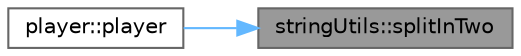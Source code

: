 digraph "stringUtils::splitInTwo"
{
 // LATEX_PDF_SIZE
  bgcolor="transparent";
  edge [fontname=Helvetica,fontsize=10,labelfontname=Helvetica,labelfontsize=10];
  node [fontname=Helvetica,fontsize=10,shape=box,height=0.2,width=0.4];
  rankdir="RL";
  Node1 [id="Node000001",label="stringUtils::splitInTwo",height=0.2,width=0.4,color="gray40", fillcolor="grey60", style="filled", fontcolor="black",tooltip=" "];
  Node1 -> Node2 [id="edge2_Node000001_Node000002",dir="back",color="steelblue1",style="solid",tooltip=" "];
  Node2 [id="Node000002",label="player::player",height=0.2,width=0.4,color="grey40", fillcolor="white", style="filled",URL="$classplayer.html#a7b5b68288707fb11bbd304eb5117ac11",tooltip="Create the player class based by player string line."];
}
